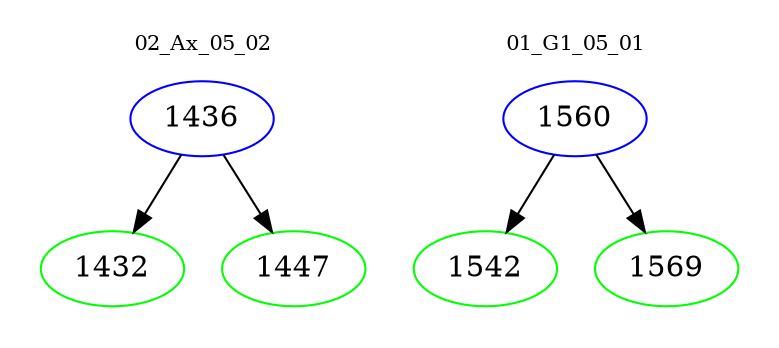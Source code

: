 digraph{
subgraph cluster_0 {
color = white
label = "02_Ax_05_02";
fontsize=10;
T0_1436 [label="1436", color="blue"]
T0_1436 -> T0_1432 [color="black"]
T0_1432 [label="1432", color="green"]
T0_1436 -> T0_1447 [color="black"]
T0_1447 [label="1447", color="green"]
}
subgraph cluster_1 {
color = white
label = "01_G1_05_01";
fontsize=10;
T1_1560 [label="1560", color="blue"]
T1_1560 -> T1_1542 [color="black"]
T1_1542 [label="1542", color="green"]
T1_1560 -> T1_1569 [color="black"]
T1_1569 [label="1569", color="green"]
}
}
